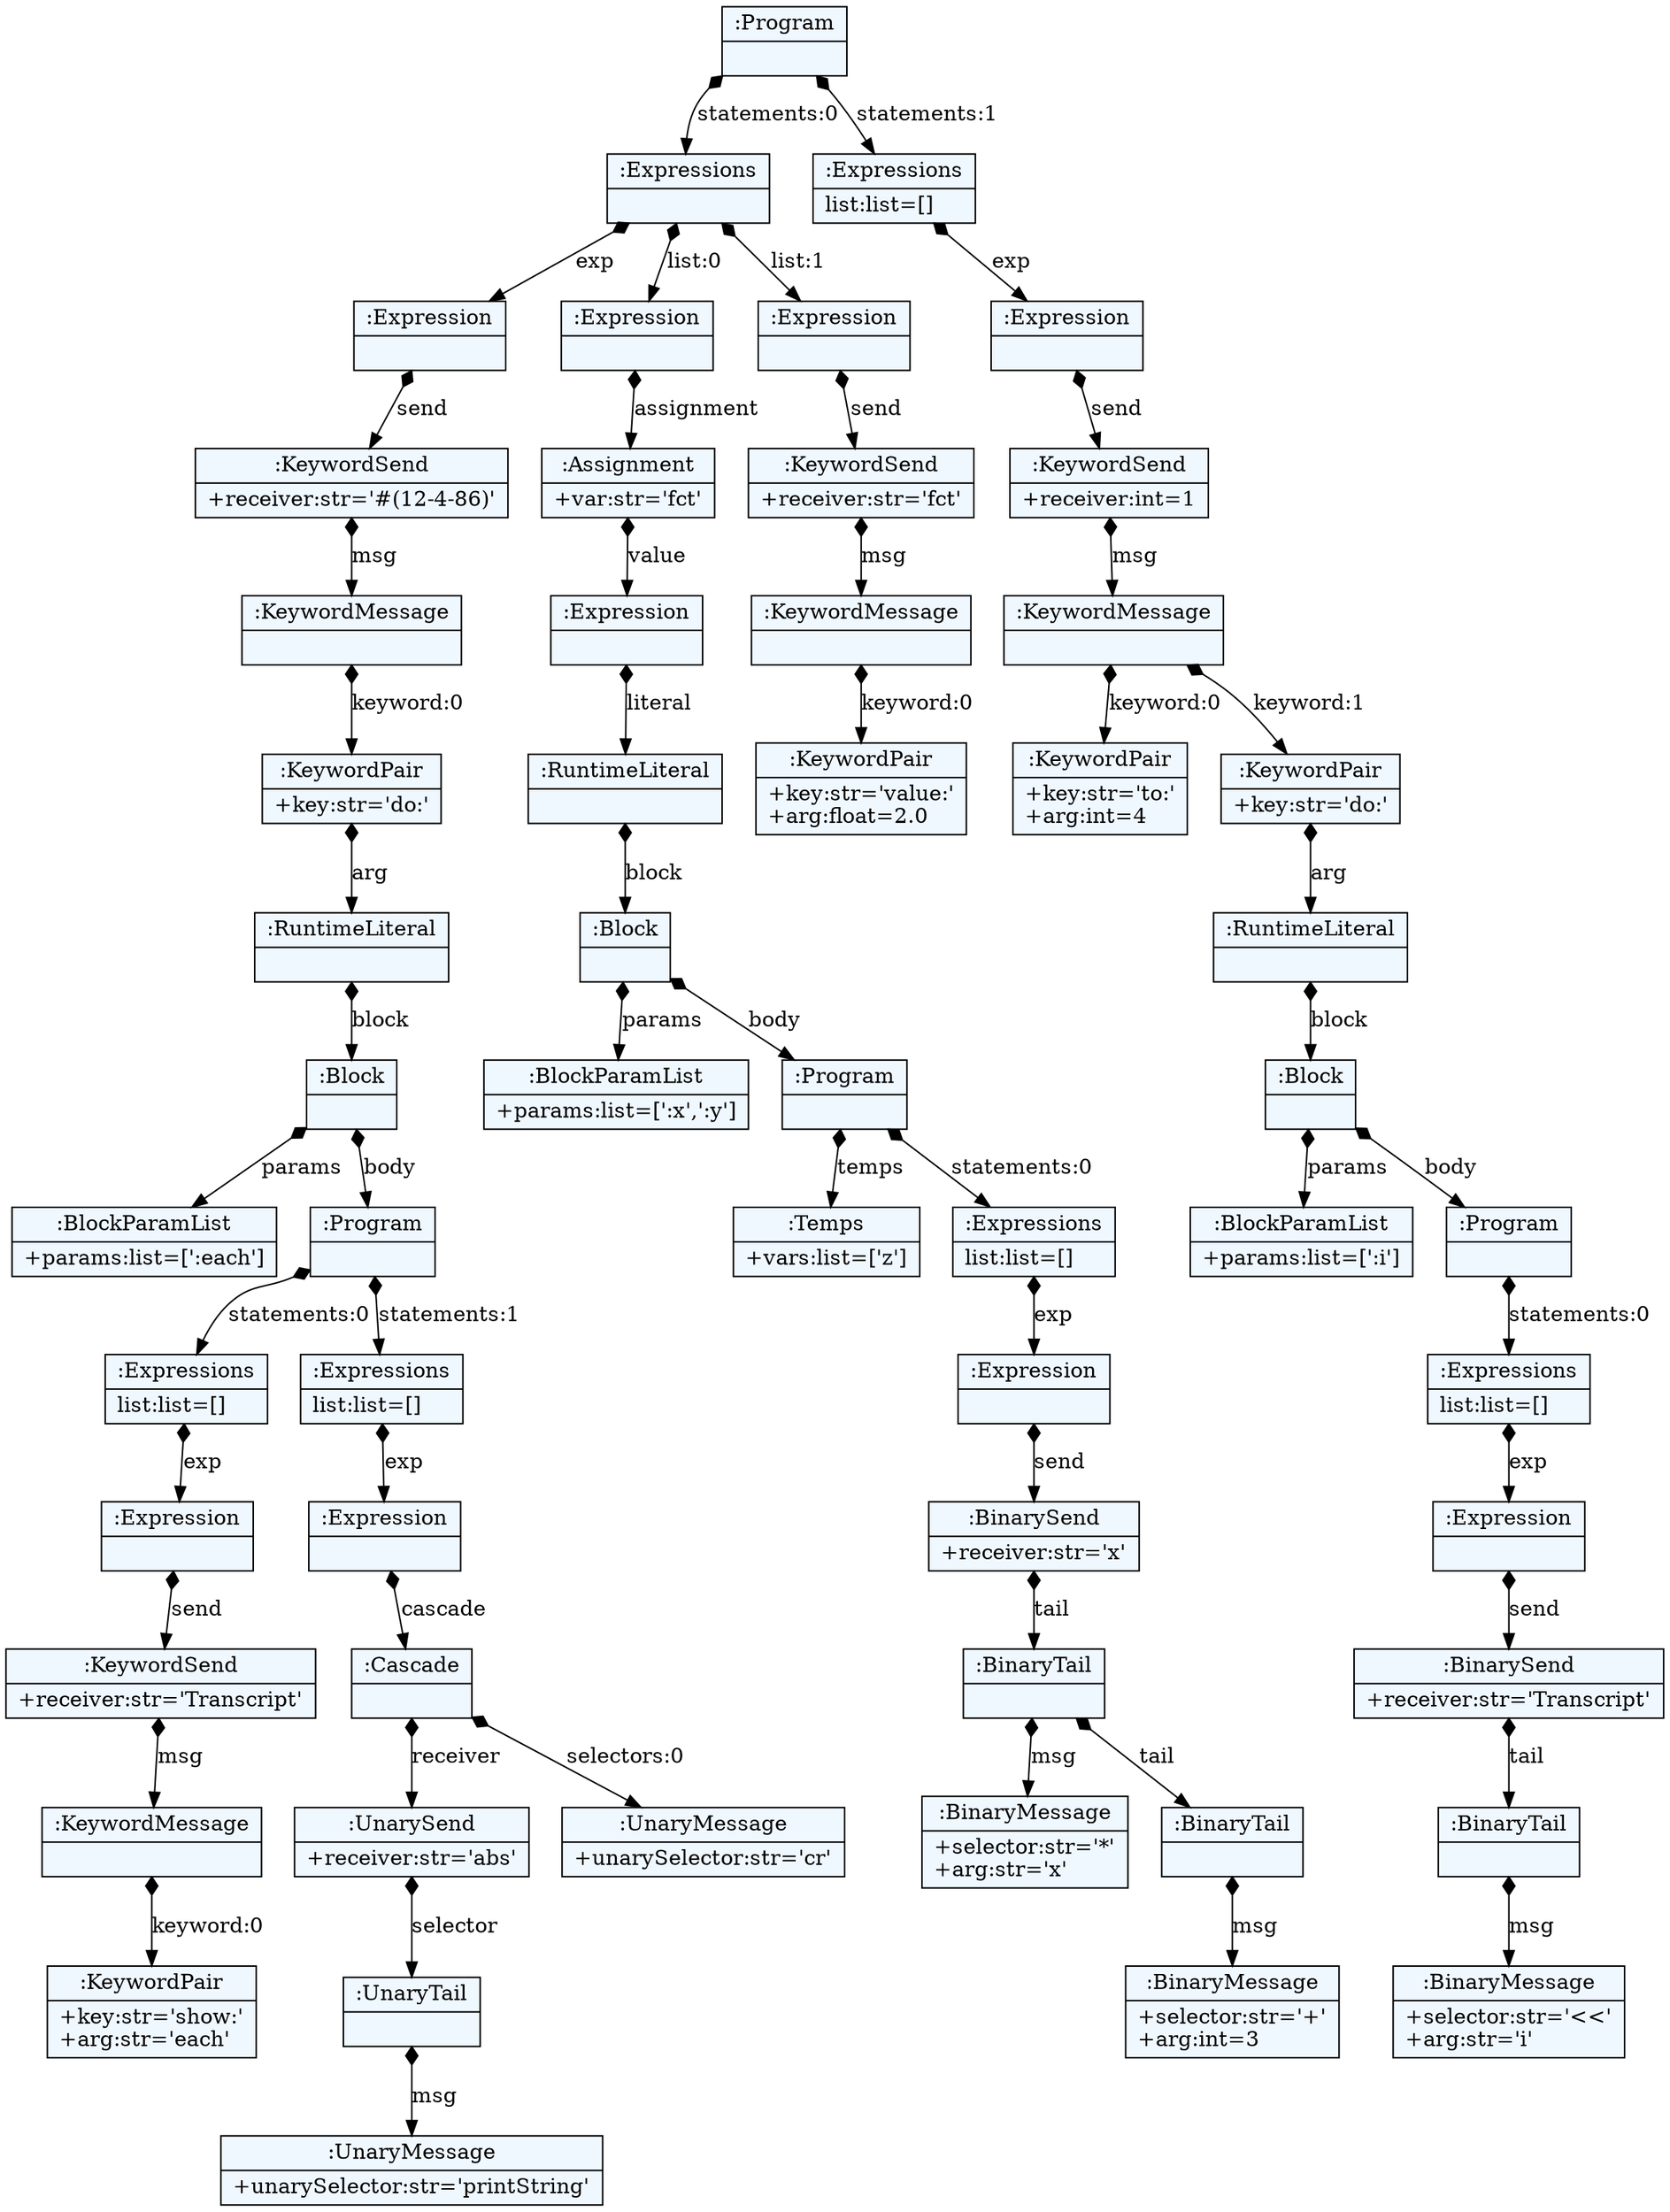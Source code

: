 
    digraph textX {
    fontname = "Bitstream Vera Sans"
    fontsize = 8
    node[
        shape=record,
        style=filled,
        fillcolor=aliceblue
    ]
    nodesep = 0.3
    edge[dir=black,arrowtail=empty]


2161846714944 -> 2161846714888 [label="statements:0" arrowtail=diamond dir=both]
2161846714888 -> 2161864177256 [label="exp" arrowtail=diamond dir=both]
2161864177256 -> 2161864178096 [label="send" arrowtail=diamond dir=both]
2161864178096 -> 2161910935736 [label="msg" arrowtail=diamond dir=both]
2161910935736 -> 2161864178152 [label="keyword:0" arrowtail=diamond dir=both]
2161864178152 -> 2161847684456 [label="arg" arrowtail=diamond dir=both]
2161847684456 -> 2161847684624 [label="block" arrowtail=diamond dir=both]
2161847684624 -> 2161847684792 [label="params" arrowtail=diamond dir=both]
2161847684792[label="{:BlockParamList|+params:list=[':each']\l}"]
2161847684624 -> 2161847684848 [label="body" arrowtail=diamond dir=both]
2161847684848 -> 2161881493576 [label="statements:0" arrowtail=diamond dir=both]
2161881493576 -> 2161881493688 [label="exp" arrowtail=diamond dir=both]
2161881493688 -> 2161881493856 [label="send" arrowtail=diamond dir=both]
2161881493856 -> 2161881494080 [label="msg" arrowtail=diamond dir=both]
2161881494080 -> 2161881494192 [label="keyword:0" arrowtail=diamond dir=both]
2161881494192[label="{:KeywordPair|+key:str='show:'\l+arg:str='each'\l}"]
2161881494080[label="{:KeywordMessage|}"]
2161881493856[label="{:KeywordSend|+receiver:str='Transcript'\l}"]
2161881493688[label="{:Expression|}"]
2161881493576[label="{:Expressions|list:list=[]\l}"]
2161847684848 -> 2161881493632 [label="statements:1" arrowtail=diamond dir=both]
2161881493632 -> 2161881493800 [label="exp" arrowtail=diamond dir=both]
2161881493800 -> 2161881494024 [label="cascade" arrowtail=diamond dir=both]
2161881494024 -> 2161881494304 [label="receiver" arrowtail=diamond dir=both]
2161881494304 -> 2161881494584 [label="selector" arrowtail=diamond dir=both]
2161881494584 -> 2161881494696 [label="msg" arrowtail=diamond dir=both]
2161881494696[label="{:UnaryMessage|+unarySelector:str='printString'\l}"]
2161881494584[label="{:UnaryTail|}"]
2161881494304[label="{:UnarySend|+receiver:str='abs'\l}"]
2161881494024 -> 2161881494472 [label="selectors:0" arrowtail=diamond dir=both]
2161881494472[label="{:UnaryMessage|+unarySelector:str='cr'\l}"]
2161881494024[label="{:Cascade|}"]
2161881493800[label="{:Expression|}"]
2161881493632[label="{:Expressions|list:list=[]\l}"]
2161847684848[label="{:Program|}"]
2161847684624[label="{:Block|}"]
2161847684456[label="{:RuntimeLiteral|}"]
2161864178152[label="{:KeywordPair|+key:str='do:'\l}"]
2161910935736[label="{:KeywordMessage|}"]
2161864178096[label="{:KeywordSend|+receiver:str='#(12-4-86)'\l}"]
2161864177256[label="{:Expression|}"]
2161846714888 -> 2161864175800 [label="list:0" arrowtail=diamond dir=both]
2161864175800 -> 2161864177536 [label="assignment" arrowtail=diamond dir=both]
2161864177536 -> 2161864177984 [label="value" arrowtail=diamond dir=both]
2161864177984 -> 2161847684568 [label="literal" arrowtail=diamond dir=both]
2161847684568 -> 2161847684904 [label="block" arrowtail=diamond dir=both]
2161847684904 -> 2161881493744 [label="params" arrowtail=diamond dir=both]
2161881493744[label="{:BlockParamList|+params:list=[':x',':y']\l}"]
2161847684904 -> 2161881493912 [label="body" arrowtail=diamond dir=both]
2161881493912 -> 2161881494864 [label="temps" arrowtail=diamond dir=both]
2161881494864[label="{:Temps|+vars:list=['z']\l}"]
2161881493912 -> 2161881495032 [label="statements:0" arrowtail=diamond dir=both]
2161881495032 -> 2161881495088 [label="exp" arrowtail=diamond dir=both]
2161881495088 -> 2161881495312 [label="send" arrowtail=diamond dir=both]
2161881495312 -> 2161881495536 [label="tail" arrowtail=diamond dir=both]
2161881495536 -> 2161881495648 [label="msg" arrowtail=diamond dir=both]
2161881495648[label="{:BinaryMessage|+selector:str='*'\l+arg:str='x'\l}"]
2161881495536 -> 2161881495704 [label="tail" arrowtail=diamond dir=both]
2161881495704 -> 2161881495872 [label="msg" arrowtail=diamond dir=both]
2161881495872[label="{:BinaryMessage|+selector:str='+'\l+arg:int=3\l}"]
2161881495704[label="{:BinaryTail|}"]
2161881495536[label="{:BinaryTail|}"]
2161881495312[label="{:BinarySend|+receiver:str='x'\l}"]
2161881495088[label="{:Expression|}"]
2161881495032[label="{:Expressions|list:list=[]\l}"]
2161881493912[label="{:Program|}"]
2161847684904[label="{:Block|}"]
2161847684568[label="{:RuntimeLiteral|}"]
2161864177984[label="{:Expression|}"]
2161864177536[label="{:Assignment|+var:str='fct'\l}"]
2161864175800[label="{:Expression|}"]
2161846714888 -> 2161864178544 [label="list:1" arrowtail=diamond dir=both]
2161864178544 -> 2161864178488 [label="send" arrowtail=diamond dir=both]
2161864178488 -> 2161847684736 [label="msg" arrowtail=diamond dir=both]
2161847684736 -> 2161847685072 [label="keyword:0" arrowtail=diamond dir=both]
2161847685072[label="{:KeywordPair|+key:str='value:'\l+arg:float=2.0\l}"]
2161847684736[label="{:KeywordMessage|}"]
2161864178488[label="{:KeywordSend|+receiver:str='fct'\l}"]
2161864178544[label="{:Expression|}"]
2161846714888[label="{:Expressions|}"]
2161846714944 -> 2161881838592 [label="statements:1" arrowtail=diamond dir=both]
2161881838592 -> 2161864177928 [label="exp" arrowtail=diamond dir=both]
2161864177928 -> 2161847684680 [label="send" arrowtail=diamond dir=both]
2161847684680 -> 2161881495200 [label="msg" arrowtail=diamond dir=both]
2161881495200 -> 2161881495256 [label="keyword:0" arrowtail=diamond dir=both]
2161881495256[label="{:KeywordPair|+key:str='to:'\l+arg:int=4\l}"]
2161881495200 -> 2161881495368 [label="keyword:1" arrowtail=diamond dir=both]
2161881495368 -> 2161881495816 [label="arg" arrowtail=diamond dir=both]
2161881495816 -> 2161881496040 [label="block" arrowtail=diamond dir=both]
2161881496040 -> 2161881496208 [label="params" arrowtail=diamond dir=both]
2161881496208[label="{:BlockParamList|+params:list=[':i']\l}"]
2161881496040 -> 2161881496264 [label="body" arrowtail=diamond dir=both]
2161881496264 -> 2161881496544 [label="statements:0" arrowtail=diamond dir=both]
2161881496544 -> 2161881496656 [label="exp" arrowtail=diamond dir=both]
2161881496656 -> 2161881496824 [label="send" arrowtail=diamond dir=both]
2161881496824 -> 2161881497048 [label="tail" arrowtail=diamond dir=both]
2161881497048 -> 2161881497160 [label="msg" arrowtail=diamond dir=both]
2161881497160[label="{:BinaryMessage|+selector:str='\<\<'\l+arg:str='i'\l}"]
2161881497048[label="{:BinaryTail|}"]
2161881496824[label="{:BinarySend|+receiver:str='Transcript'\l}"]
2161881496656[label="{:Expression|}"]
2161881496544[label="{:Expressions|list:list=[]\l}"]
2161881496264[label="{:Program|}"]
2161881496040[label="{:Block|}"]
2161881495816[label="{:RuntimeLiteral|}"]
2161881495368[label="{:KeywordPair|+key:str='do:'\l}"]
2161881495200[label="{:KeywordMessage|}"]
2161847684680[label="{:KeywordSend|+receiver:int=1\l}"]
2161864177928[label="{:Expression|}"]
2161881838592[label="{:Expressions|list:list=[]\l}"]
2161846714944[label="{:Program|}"]

}

